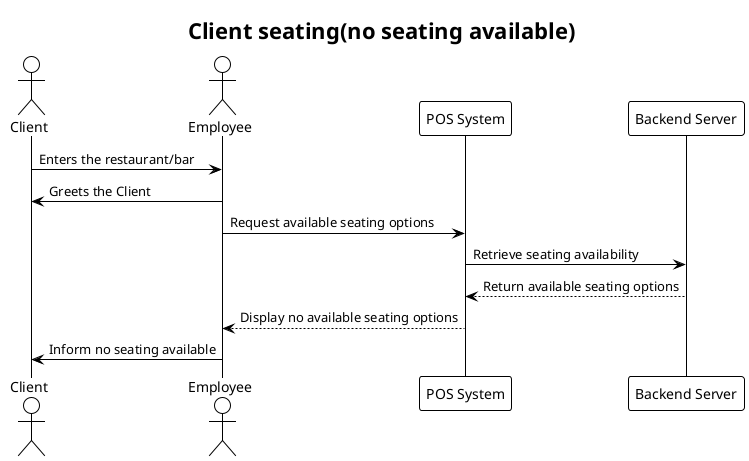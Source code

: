 @startuml
!theme plain

actor Client
actor Employee
participant "POS System" as POS
participant "Backend Server" as Server

title Client seating(no seating available)

/'== Arrival =='/
Client -> Employee: Enters the restaurant/bar
Employee -> Client: Greets the Client

/'== Check Seating Availability =='/
Employee -> POS: Request available seating options
POS -> Server: Retrieve seating availability
Server --> POS: Return available seating options
POS --> Employee: Display no available seating options 

/'== Inform the client =='/
Employee -> Client: Inform no seating available

@enduml
